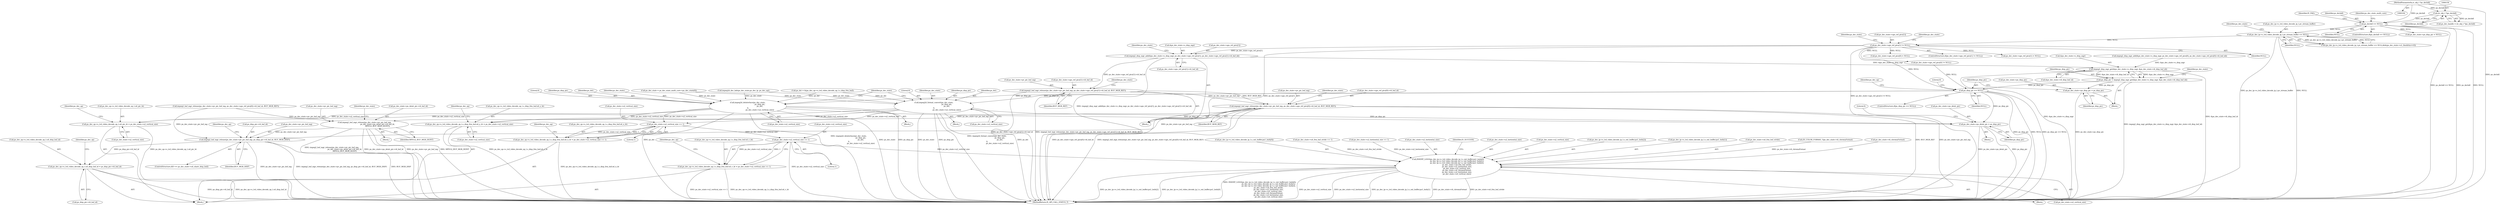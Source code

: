 digraph "0_Android_a86eb798d077b9b25c8f8c77e3c02c2f287c1ce7@array" {
"1000371" [label="(Call,impeg2_disp_mgr_add(&ps_dec_state->s_disp_mgr, ps_dec_state->aps_ref_pics[1], ps_dec_state->aps_ref_pics[1]->i4_buf_id))"];
"1000363" [label="(Call,ps_dec_state->aps_ref_pics[1] != NULL)"];
"1000265" [label="(Call,ps_dec_ip->s_ivd_video_decode_ip_t.pv_stream_buffer == NULL)"];
"1000159" [label="(Call,ps_dechdl == NULL)"];
"1000155" [label="(Call,(iv_obj_t *)ps_dechdl)"];
"1000105" [label="(MethodParameterIn,iv_obj_t *ps_dechdl)"];
"1000388" [label="(Call,impeg2_buf_mgr_release(ps_dec_state->pv_pic_buf_mg, ps_dec_state->aps_ref_pics[1]->i4_buf_id, BUF_MGR_REF))"];
"1000400" [label="(Call,impeg2_buf_mgr_release(ps_dec_state->pv_pic_buf_mg, ps_dec_state->aps_ref_pics[0]->i4_buf_id, BUF_MGR_REF))"];
"1000728" [label="(Call,impeg2_buf_mgr_release(ps_dec_state->pv_pic_buf_mg,\n                                               ps_dec_state->ps_deint_pic->i4_buf_id,\n                                               MPEG2_BUF_MGR_DEINT))"];
"1000749" [label="(Call,impeg2_buf_mgr_release(ps_dec_state->pv_pic_buf_mg, ps_disp_pic->i4_buf_id, BUF_MGR_DISP))"];
"1000782" [label="(Call,ps_dec_op->s_ivd_video_decode_op_t.u4_disp_buf_id = ps_disp_pic->i4_buf_id)"];
"1000490" [label="(Call,impeg2_disp_mgr_get(&ps_dec_state->s_disp_mgr, &ps_dec_state->i4_disp_buf_id))"];
"1000488" [label="(Call,ps_disp_pic = impeg2_disp_mgr_get(&ps_dec_state->s_disp_mgr, &ps_dec_state->i4_disp_buf_id))"];
"1000499" [label="(Call,ps_dec_state->ps_disp_pic = ps_disp_pic)"];
"1000505" [label="(Call,ps_disp_pic == NULL)"];
"1000700" [label="(Call,impeg2d_deinterlace(ps_dec_state,\n                                            ps_disp_pic,\n                                            ps_dst,\n 0,\n                                            ps_dec_state->u2_vertical_size))"];
"1000738" [label="(Call,ps_dec_state->ps_deint_pic = ps_disp_pic)"];
"1000757" [label="(Call,ps_dec_op->s_ivd_video_decode_op_t.u4_pic_ht = ps_dec_state->u2_vertical_size)"];
"1000851" [label="(Call,ps_dec_op->s_ivd_video_decode_op_t.s_disp_frm_buf.u4_y_ht = ps_dec_state->u2_vertical_size)"];
"1000896" [label="(Call,ps_dec_state->u2_vertical_size >> 1)"];
"1000888" [label="(Call,ps_dec_op->s_ivd_video_decode_op_t.s_disp_frm_buf.u4_u_ht = ps_dec_state->u2_vertical_size >> 1)"];
"1000935" [label="(Call,ps_dec_state->u2_vertical_size >> 1)"];
"1000927" [label="(Call,ps_dec_op->s_ivd_video_decode_op_t.s_disp_frm_buf.u4_v_ht = ps_dec_state->u2_vertical_size >> 1)"];
"1001040" [label="(Call,INSERT_LOGO(ps_dec_ip->s_ivd_video_decode_ip_t.s_out_buffer.pu1_bufs[0],\n                                ps_dec_ip->s_ivd_video_decode_ip_t.s_out_buffer.pu1_bufs[1],\n                                ps_dec_ip->s_ivd_video_decode_ip_t.s_out_buffer.pu1_bufs[2],\n                                ps_dec_state->u4_frm_buf_stride,\n                                ps_dec_state->u2_horizontal_size,\n                                ps_dec_state->u2_vertical_size,\n                                ps_dec_state->i4_chromaFormat,\n                                ps_dec_state->u2_horizontal_size,\n                                ps_dec_state->u2_vertical_size))"];
"1000710" [label="(Call,impeg2d_format_convert(ps_dec_state,\n                                               ps_disp_pic,\n                                               ps_dst,\n 0,\n                                               ps_dec_state->u2_vertical_size))"];
"1001041" [label="(Call,ps_dec_ip->s_ivd_video_decode_ip_t.s_out_buffer.pu1_bufs[0])"];
"1000700" [label="(Call,impeg2d_deinterlace(ps_dec_state,\n                                            ps_disp_pic,\n                                            ps_dst,\n 0,\n                                            ps_dec_state->u2_vertical_size))"];
"1000490" [label="(Call,impeg2_disp_mgr_get(&ps_dec_state->s_disp_mgr, &ps_dec_state->i4_disp_buf_id))"];
"1000419" [label="(Call,ps_dec_state->aps_ref_pics[0] = NULL)"];
"1000160" [label="(Identifier,ps_dechdl)"];
"1000491" [label="(Call,&ps_dec_state->s_disp_mgr)"];
"1000401" [label="(Call,ps_dec_state->pv_pic_buf_mg)"];
"1000400" [label="(Call,impeg2_buf_mgr_release(ps_dec_state->pv_pic_buf_mg, ps_dec_state->aps_ref_pics[0]->i4_buf_id, BUF_MGR_REF))"];
"1000782" [label="(Call,ps_dec_op->s_ivd_video_decode_op_t.u4_disp_buf_id = ps_disp_pic->i4_buf_id)"];
"1000415" [label="(Identifier,ps_dec_state)"];
"1000157" [label="(Identifier,ps_dechdl)"];
"1000783" [label="(Call,ps_dec_op->s_ivd_video_decode_op_t.u4_disp_buf_id)"];
"1000727" [label="(Block,)"];
"1000431" [label="(Identifier,ps_dec_state)"];
"1000159" [label="(Call,ps_dechdl == NULL)"];
"1000922" [label="(Call,ps_dec_state->u4_frm_buf_stride >> 1)"];
"1000859" [label="(Call,ps_dec_state->u2_vertical_size)"];
"1000507" [label="(Identifier,NULL)"];
"1000909" [label="(Call,ps_dec_state->u2_horizontal_size >> 1)"];
"1000390" [label="(Identifier,ps_dec_state)"];
"1000499" [label="(Call,ps_dec_state->ps_disp_pic = ps_disp_pic)"];
"1000742" [label="(Identifier,ps_disp_pic)"];
"1000794" [label="(Identifier,ps_dec_op)"];
"1000517" [label="(Block,)"];
"1000896" [label="(Call,ps_dec_state->u2_vertical_size >> 1)"];
"1000944" [label="(Identifier,ps_dec_op)"];
"1001071" [label="(Call,ps_dec_state->u2_horizontal_size)"];
"1000722" [label="(Block,)"];
"1000866" [label="(Identifier,ps_dec_op)"];
"1000852" [label="(Call,ps_dec_op->s_ivd_video_decode_op_t.s_disp_frm_buf.u4_y_ht)"];
"1000743" [label="(ControlStructure,if(0 == ps_dec_state->u4_share_disp_buf))"];
"1000758" [label="(Call,ps_dec_op->s_ivd_video_decode_op_t.u4_pic_ht)"];
"1000274" [label="(Identifier,ps_dec_state)"];
"1000361" [label="(Block,)"];
"1000372" [label="(Call,&ps_dec_state->s_disp_mgr)"];
"1000763" [label="(Call,ps_dec_state->u2_vertical_size)"];
"1000362" [label="(ControlStructure,if(ps_dec_state->aps_ref_pics[1] != NULL))"];
"1001087" [label="(Identifier,IV_SUCCESS)"];
"1001689" [label="(MethodReturn,IV_API_CALL_STATUS_T)"];
"1000710" [label="(Call,impeg2d_format_convert(ps_dec_state,\n                                               ps_disp_pic,\n                                               ps_dst,\n 0,\n                                               ps_dec_state->u2_vertical_size))"];
"1001080" [label="(Call,ps_dec_state->u2_horizontal_size)"];
"1000712" [label="(Identifier,ps_disp_pic)"];
"1000737" [label="(Identifier,MPEG2_BUF_MGR_DEINT)"];
"1000745" [label="(Literal,0)"];
"1000266" [label="(Call,ps_dec_ip->s_ivd_video_decode_ip_t.pv_stream_buffer)"];
"1001074" [label="(Call,ps_dec_state->u2_vertical_size)"];
"1000713" [label="(Identifier,ps_dst)"];
"1000704" [label="(Literal,0)"];
"1000170" [label="(Call,ps_dec_state = ps_dec_state_multi_core->ps_dec_state[0])"];
"1000161" [label="(Identifier,NULL)"];
"1000402" [label="(Identifier,ps_dec_state)"];
"1001059" [label="(Call,ps_dec_ip->s_ivd_video_decode_ip_t.s_out_buffer.pu1_bufs[2])"];
"1000371" [label="(Call,impeg2_disp_mgr_add(&ps_dec_state->s_disp_mgr, ps_dec_state->aps_ref_pics[1], ps_dec_state->aps_ref_pics[1]->i4_buf_id))"];
"1000521" [label="(Literal,0)"];
"1000331" [label="(Call,impeg2d_dec_hdr(ps_dec_state,ps_dec_ip ,ps_dec_op))"];
"1000166" [label="(Identifier,ps_dec_state_multi_core)"];
"1000757" [label="(Call,ps_dec_op->s_ivd_video_decode_op_t.u4_pic_ht = ps_dec_state->u2_vertical_size)"];
"1000376" [label="(Call,ps_dec_state->aps_ref_pics[1])"];
"1000720" [label="(Identifier,ps_dec_state)"];
"1000428" [label="(Call,ps_dec_state->aps_ref_pics[0] != NULL)"];
"1000505" [label="(Call,ps_disp_pic == NULL)"];
"1000729" [label="(Call,ps_dec_state->pv_pic_buf_mg)"];
"1001039" [label="(Block,)"];
"1000739" [label="(Call,ps_dec_state->ps_deint_pic)"];
"1000740" [label="(Identifier,ps_dec_state)"];
"1000489" [label="(Identifier,ps_disp_pic)"];
"1000399" [label="(Identifier,BUF_MGR_REF)"];
"1000488" [label="(Call,ps_disp_pic = impeg2_disp_mgr_get(&ps_dec_state->s_disp_mgr, &ps_dec_state->i4_disp_buf_id))"];
"1000436" [label="(Call,impeg2_disp_mgr_add(&ps_dec_state->s_disp_mgr, ps_dec_state->aps_ref_pics[0], ps_dec_state->aps_ref_pics[0]->i4_buf_id))"];
"1000928" [label="(Call,ps_dec_op->s_ivd_video_decode_op_t.s_disp_frm_buf.u4_v_ht)"];
"1000389" [label="(Call,ps_dec_state->pv_pic_buf_mg)"];
"1000265" [label="(Call,ps_dec_ip->s_ivd_video_decode_ip_t.pv_stream_buffer == NULL)"];
"1000153" [label="(Call,ps_dec_handle = (iv_obj_t *)ps_dechdl)"];
"1000504" [label="(ControlStructure,if(ps_disp_pic == NULL))"];
"1001040" [label="(Call,INSERT_LOGO(ps_dec_ip->s_ivd_video_decode_ip_t.s_out_buffer.pu1_bufs[0],\n                                ps_dec_ip->s_ivd_video_decode_ip_t.s_out_buffer.pu1_bufs[1],\n                                ps_dec_ip->s_ivd_video_decode_ip_t.s_out_buffer.pu1_bufs[2],\n                                ps_dec_state->u4_frm_buf_stride,\n                                ps_dec_state->u2_horizontal_size,\n                                ps_dec_state->u2_vertical_size,\n                                ps_dec_state->i4_chromaFormat,\n                                ps_dec_state->u2_horizontal_size,\n                                ps_dec_state->u2_vertical_size))"];
"1000905" [label="(Identifier,ps_dec_op)"];
"1000699" [label="(Block,)"];
"1000164" [label="(Identifier,IV_FAIL)"];
"1000750" [label="(Call,ps_dec_state->pv_pic_buf_mg)"];
"1000370" [label="(Block,)"];
"1000364" [label="(Call,ps_dec_state->aps_ref_pics[1])"];
"1000728" [label="(Call,impeg2_buf_mgr_release(ps_dec_state->pv_pic_buf_mg,\n                                               ps_dec_state->ps_deint_pic->i4_buf_id,\n                                               MPEG2_BUF_MGR_DEINT))"];
"1000412" [label="(Call,ps_dec_state->aps_ref_pics[1] = NULL)"];
"1001083" [label="(Call,ps_dec_state->u2_vertical_size)"];
"1000705" [label="(Call,ps_dec_state->u2_vertical_size)"];
"1000512" [label="(Identifier,ps_dec_op)"];
"1000105" [label="(MethodParameterIn,iv_obj_t *ps_dechdl)"];
"1001050" [label="(Call,ps_dec_ip->s_ivd_video_decode_ip_t.s_out_buffer.pu1_bufs[1])"];
"1000927" [label="(Call,ps_dec_op->s_ivd_video_decode_op_t.s_disp_frm_buf.u4_v_ht = ps_dec_state->u2_vertical_size >> 1)"];
"1001068" [label="(Call,ps_dec_state->u4_frm_buf_stride)"];
"1000453" [label="(Call,impeg2_buf_mgr_release(ps_dec_state->pv_pic_buf_mg, ps_dec_state->aps_ref_pics[0]->i4_buf_id, BUF_MGR_REF))"];
"1000889" [label="(Call,ps_dec_op->s_ivd_video_decode_op_t.s_disp_frm_buf.u4_u_ht)"];
"1000363" [label="(Call,ps_dec_state->aps_ref_pics[1] != NULL)"];
"1000939" [label="(Literal,1)"];
"1000788" [label="(Call,ps_disp_pic->i4_buf_id)"];
"1000702" [label="(Identifier,ps_disp_pic)"];
"1000769" [label="(Identifier,ps_dec_op)"];
"1000271" [label="(Identifier,NULL)"];
"1000900" [label="(Literal,1)"];
"1000703" [label="(Identifier,ps_dst)"];
"1000381" [label="(Call,ps_dec_state->aps_ref_pics[1]->i4_buf_id)"];
"1000369" [label="(Identifier,NULL)"];
"1000404" [label="(Call,ps_dec_state->aps_ref_pics[0]->i4_buf_id)"];
"1000760" [label="(Identifier,ps_dec_op)"];
"1000681" [label="(Call,ps_dst = &(ps_dec_op->s_ivd_video_decode_op_t.s_disp_frm_buf))"];
"1000500" [label="(Call,ps_dec_state->ps_disp_pic)"];
"1000732" [label="(Call,ps_dec_state->ps_deint_pic->i4_buf_id)"];
"1000806" [label="(Call,(IV_COLOR_FORMAT_T)ps_dec_state->i4_chromaFormat)"];
"1000897" [label="(Call,ps_dec_state->u2_vertical_size)"];
"1000506" [label="(Identifier,ps_disp_pic)"];
"1000374" [label="(Identifier,ps_dec_state)"];
"1000392" [label="(Call,ps_dec_state->aps_ref_pics[1]->i4_buf_id)"];
"1000851" [label="(Call,ps_dec_op->s_ivd_video_decode_op_t.s_disp_frm_buf.u4_y_ht = ps_dec_state->u2_vertical_size)"];
"1000753" [label="(Call,ps_disp_pic->i4_buf_id)"];
"1000714" [label="(Literal,0)"];
"1000936" [label="(Call,ps_dec_state->u2_vertical_size)"];
"1000388" [label="(Call,impeg2_buf_mgr_release(ps_dec_state->pv_pic_buf_mg, ps_dec_state->aps_ref_pics[1]->i4_buf_id, BUF_MGR_REF))"];
"1000264" [label="(Call,(ps_dec_ip->s_ivd_video_decode_ip_t.pv_stream_buffer == NULL)&&(ps_dec_state->u1_flushfrm==0))"];
"1000711" [label="(Identifier,ps_dec_state)"];
"1000935" [label="(Call,ps_dec_state->u2_vertical_size >> 1)"];
"1000888" [label="(Call,ps_dec_op->s_ivd_video_decode_op_t.s_disp_frm_buf.u4_u_ht = ps_dec_state->u2_vertical_size >> 1)"];
"1000756" [label="(Identifier,BUF_MGR_DISP)"];
"1000503" [label="(Identifier,ps_disp_pic)"];
"1000709" [label="(Block,)"];
"1000155" [label="(Call,(iv_obj_t *)ps_dechdl)"];
"1000158" [label="(ControlStructure,if(ps_dechdl == NULL))"];
"1000749" [label="(Call,impeg2_buf_mgr_release(ps_dec_state->pv_pic_buf_mg, ps_disp_pic->i4_buf_id, BUF_MGR_DISP))"];
"1000501" [label="(Identifier,ps_dec_state)"];
"1000701" [label="(Identifier,ps_dec_state)"];
"1000738" [label="(Call,ps_dec_state->ps_deint_pic = ps_disp_pic)"];
"1001077" [label="(Call,ps_dec_state->i4_chromaFormat)"];
"1000239" [label="(Call,ps_dec_state->ps_disp_pic = NULL)"];
"1000715" [label="(Call,ps_dec_state->u2_vertical_size)"];
"1000495" [label="(Call,&ps_dec_state->i4_disp_buf_id)"];
"1000411" [label="(Identifier,BUF_MGR_REF)"];
"1000371" -> "1000370"  [label="AST: "];
"1000371" -> "1000381"  [label="CFG: "];
"1000372" -> "1000371"  [label="AST: "];
"1000376" -> "1000371"  [label="AST: "];
"1000381" -> "1000371"  [label="AST: "];
"1000390" -> "1000371"  [label="CFG: "];
"1000371" -> "1001689"  [label="DDG: impeg2_disp_mgr_add(&ps_dec_state->s_disp_mgr, ps_dec_state->aps_ref_pics[1], ps_dec_state->aps_ref_pics[1]->i4_buf_id)"];
"1000363" -> "1000371"  [label="DDG: ps_dec_state->aps_ref_pics[1]"];
"1000371" -> "1000388"  [label="DDG: ps_dec_state->aps_ref_pics[1]->i4_buf_id"];
"1000371" -> "1000490"  [label="DDG: &ps_dec_state->s_disp_mgr"];
"1000363" -> "1000362"  [label="AST: "];
"1000363" -> "1000369"  [label="CFG: "];
"1000364" -> "1000363"  [label="AST: "];
"1000369" -> "1000363"  [label="AST: "];
"1000374" -> "1000363"  [label="CFG: "];
"1000431" -> "1000363"  [label="CFG: "];
"1000363" -> "1001689"  [label="DDG: ps_dec_state->aps_ref_pics[1]"];
"1000363" -> "1001689"  [label="DDG: ps_dec_state->aps_ref_pics[1] != NULL"];
"1000265" -> "1000363"  [label="DDG: NULL"];
"1000363" -> "1000412"  [label="DDG: NULL"];
"1000363" -> "1000419"  [label="DDG: NULL"];
"1000363" -> "1000428"  [label="DDG: NULL"];
"1000363" -> "1000505"  [label="DDG: NULL"];
"1000265" -> "1000264"  [label="AST: "];
"1000265" -> "1000271"  [label="CFG: "];
"1000266" -> "1000265"  [label="AST: "];
"1000271" -> "1000265"  [label="AST: "];
"1000274" -> "1000265"  [label="CFG: "];
"1000264" -> "1000265"  [label="CFG: "];
"1000265" -> "1001689"  [label="DDG: ps_dec_ip->s_ivd_video_decode_ip_t.pv_stream_buffer"];
"1000265" -> "1001689"  [label="DDG: NULL"];
"1000265" -> "1000264"  [label="DDG: ps_dec_ip->s_ivd_video_decode_ip_t.pv_stream_buffer"];
"1000265" -> "1000264"  [label="DDG: NULL"];
"1000159" -> "1000265"  [label="DDG: NULL"];
"1000159" -> "1000158"  [label="AST: "];
"1000159" -> "1000161"  [label="CFG: "];
"1000160" -> "1000159"  [label="AST: "];
"1000161" -> "1000159"  [label="AST: "];
"1000164" -> "1000159"  [label="CFG: "];
"1000166" -> "1000159"  [label="CFG: "];
"1000159" -> "1001689"  [label="DDG: ps_dechdl == NULL"];
"1000159" -> "1001689"  [label="DDG: ps_dechdl"];
"1000159" -> "1001689"  [label="DDG: NULL"];
"1000155" -> "1000159"  [label="DDG: ps_dechdl"];
"1000105" -> "1000159"  [label="DDG: ps_dechdl"];
"1000159" -> "1000239"  [label="DDG: NULL"];
"1000155" -> "1000153"  [label="AST: "];
"1000155" -> "1000157"  [label="CFG: "];
"1000156" -> "1000155"  [label="AST: "];
"1000157" -> "1000155"  [label="AST: "];
"1000153" -> "1000155"  [label="CFG: "];
"1000155" -> "1000153"  [label="DDG: ps_dechdl"];
"1000105" -> "1000155"  [label="DDG: ps_dechdl"];
"1000105" -> "1000104"  [label="AST: "];
"1000105" -> "1001689"  [label="DDG: ps_dechdl"];
"1000388" -> "1000370"  [label="AST: "];
"1000388" -> "1000399"  [label="CFG: "];
"1000389" -> "1000388"  [label="AST: "];
"1000392" -> "1000388"  [label="AST: "];
"1000399" -> "1000388"  [label="AST: "];
"1000402" -> "1000388"  [label="CFG: "];
"1000388" -> "1001689"  [label="DDG: ps_dec_state->aps_ref_pics[1]->i4_buf_id"];
"1000388" -> "1001689"  [label="DDG: impeg2_buf_mgr_release(ps_dec_state->pv_pic_buf_mg, ps_dec_state->aps_ref_pics[1]->i4_buf_id, BUF_MGR_REF)"];
"1000388" -> "1000400"  [label="DDG: ps_dec_state->pv_pic_buf_mg"];
"1000388" -> "1000400"  [label="DDG: BUF_MGR_REF"];
"1000400" -> "1000370"  [label="AST: "];
"1000400" -> "1000411"  [label="CFG: "];
"1000401" -> "1000400"  [label="AST: "];
"1000404" -> "1000400"  [label="AST: "];
"1000411" -> "1000400"  [label="AST: "];
"1000415" -> "1000400"  [label="CFG: "];
"1000400" -> "1001689"  [label="DDG: BUF_MGR_REF"];
"1000400" -> "1001689"  [label="DDG: ps_dec_state->pv_pic_buf_mg"];
"1000400" -> "1001689"  [label="DDG: ps_dec_state->aps_ref_pics[0]->i4_buf_id"];
"1000400" -> "1001689"  [label="DDG: impeg2_buf_mgr_release(ps_dec_state->pv_pic_buf_mg, ps_dec_state->aps_ref_pics[0]->i4_buf_id, BUF_MGR_REF)"];
"1000400" -> "1000728"  [label="DDG: ps_dec_state->pv_pic_buf_mg"];
"1000400" -> "1000749"  [label="DDG: ps_dec_state->pv_pic_buf_mg"];
"1000728" -> "1000727"  [label="AST: "];
"1000728" -> "1000737"  [label="CFG: "];
"1000729" -> "1000728"  [label="AST: "];
"1000732" -> "1000728"  [label="AST: "];
"1000737" -> "1000728"  [label="AST: "];
"1000740" -> "1000728"  [label="CFG: "];
"1000728" -> "1001689"  [label="DDG: ps_dec_state->pv_pic_buf_mg"];
"1000728" -> "1001689"  [label="DDG: MPEG2_BUF_MGR_DEINT"];
"1000728" -> "1001689"  [label="DDG: impeg2_buf_mgr_release(ps_dec_state->pv_pic_buf_mg,\n                                               ps_dec_state->ps_deint_pic->i4_buf_id,\n                                               MPEG2_BUF_MGR_DEINT)"];
"1000728" -> "1001689"  [label="DDG: ps_dec_state->ps_deint_pic->i4_buf_id"];
"1000453" -> "1000728"  [label="DDG: ps_dec_state->pv_pic_buf_mg"];
"1000728" -> "1000749"  [label="DDG: ps_dec_state->pv_pic_buf_mg"];
"1000749" -> "1000743"  [label="AST: "];
"1000749" -> "1000756"  [label="CFG: "];
"1000750" -> "1000749"  [label="AST: "];
"1000753" -> "1000749"  [label="AST: "];
"1000756" -> "1000749"  [label="AST: "];
"1000760" -> "1000749"  [label="CFG: "];
"1000749" -> "1001689"  [label="DDG: ps_dec_state->pv_pic_buf_mg"];
"1000749" -> "1001689"  [label="DDG: impeg2_buf_mgr_release(ps_dec_state->pv_pic_buf_mg, ps_disp_pic->i4_buf_id, BUF_MGR_DISP)"];
"1000749" -> "1001689"  [label="DDG: BUF_MGR_DISP"];
"1000453" -> "1000749"  [label="DDG: ps_dec_state->pv_pic_buf_mg"];
"1000749" -> "1000782"  [label="DDG: ps_disp_pic->i4_buf_id"];
"1000782" -> "1000517"  [label="AST: "];
"1000782" -> "1000788"  [label="CFG: "];
"1000783" -> "1000782"  [label="AST: "];
"1000788" -> "1000782"  [label="AST: "];
"1000794" -> "1000782"  [label="CFG: "];
"1000782" -> "1001689"  [label="DDG: ps_disp_pic->i4_buf_id"];
"1000782" -> "1001689"  [label="DDG: ps_dec_op->s_ivd_video_decode_op_t.u4_disp_buf_id"];
"1000490" -> "1000488"  [label="AST: "];
"1000490" -> "1000495"  [label="CFG: "];
"1000491" -> "1000490"  [label="AST: "];
"1000495" -> "1000490"  [label="AST: "];
"1000488" -> "1000490"  [label="CFG: "];
"1000490" -> "1001689"  [label="DDG: &ps_dec_state->i4_disp_buf_id"];
"1000490" -> "1001689"  [label="DDG: &ps_dec_state->s_disp_mgr"];
"1000490" -> "1000488"  [label="DDG: &ps_dec_state->s_disp_mgr"];
"1000490" -> "1000488"  [label="DDG: &ps_dec_state->i4_disp_buf_id"];
"1000436" -> "1000490"  [label="DDG: &ps_dec_state->s_disp_mgr"];
"1000488" -> "1000361"  [label="AST: "];
"1000489" -> "1000488"  [label="AST: "];
"1000501" -> "1000488"  [label="CFG: "];
"1000488" -> "1001689"  [label="DDG: impeg2_disp_mgr_get(&ps_dec_state->s_disp_mgr, &ps_dec_state->i4_disp_buf_id)"];
"1000488" -> "1000499"  [label="DDG: ps_disp_pic"];
"1000488" -> "1000505"  [label="DDG: ps_disp_pic"];
"1000499" -> "1000361"  [label="AST: "];
"1000499" -> "1000503"  [label="CFG: "];
"1000500" -> "1000499"  [label="AST: "];
"1000503" -> "1000499"  [label="AST: "];
"1000506" -> "1000499"  [label="CFG: "];
"1000499" -> "1001689"  [label="DDG: ps_dec_state->ps_disp_pic"];
"1000505" -> "1000504"  [label="AST: "];
"1000505" -> "1000507"  [label="CFG: "];
"1000506" -> "1000505"  [label="AST: "];
"1000507" -> "1000505"  [label="AST: "];
"1000512" -> "1000505"  [label="CFG: "];
"1000521" -> "1000505"  [label="CFG: "];
"1000505" -> "1001689"  [label="DDG: ps_disp_pic"];
"1000505" -> "1001689"  [label="DDG: NULL"];
"1000505" -> "1001689"  [label="DDG: ps_disp_pic == NULL"];
"1000428" -> "1000505"  [label="DDG: NULL"];
"1000505" -> "1000700"  [label="DDG: ps_disp_pic"];
"1000505" -> "1000710"  [label="DDG: ps_disp_pic"];
"1000505" -> "1000738"  [label="DDG: ps_disp_pic"];
"1000700" -> "1000699"  [label="AST: "];
"1000700" -> "1000705"  [label="CFG: "];
"1000701" -> "1000700"  [label="AST: "];
"1000702" -> "1000700"  [label="AST: "];
"1000703" -> "1000700"  [label="AST: "];
"1000704" -> "1000700"  [label="AST: "];
"1000705" -> "1000700"  [label="AST: "];
"1000720" -> "1000700"  [label="CFG: "];
"1000700" -> "1001689"  [label="DDG: impeg2d_deinterlace(ps_dec_state,\n                                            ps_disp_pic,\n                                            ps_dst,\n 0,\n                                            ps_dec_state->u2_vertical_size)"];
"1000700" -> "1001689"  [label="DDG: ps_dec_state"];
"1000700" -> "1001689"  [label="DDG: ps_disp_pic"];
"1000700" -> "1001689"  [label="DDG: ps_dst"];
"1000331" -> "1000700"  [label="DDG: ps_dec_state"];
"1000170" -> "1000700"  [label="DDG: ps_dec_state"];
"1000681" -> "1000700"  [label="DDG: ps_dst"];
"1000700" -> "1000738"  [label="DDG: ps_disp_pic"];
"1000700" -> "1000757"  [label="DDG: ps_dec_state->u2_vertical_size"];
"1000700" -> "1000851"  [label="DDG: ps_dec_state->u2_vertical_size"];
"1000700" -> "1000896"  [label="DDG: ps_dec_state->u2_vertical_size"];
"1000738" -> "1000722"  [label="AST: "];
"1000738" -> "1000742"  [label="CFG: "];
"1000739" -> "1000738"  [label="AST: "];
"1000742" -> "1000738"  [label="AST: "];
"1000745" -> "1000738"  [label="CFG: "];
"1000738" -> "1001689"  [label="DDG: ps_disp_pic"];
"1000738" -> "1001689"  [label="DDG: ps_dec_state->ps_deint_pic"];
"1000710" -> "1000738"  [label="DDG: ps_disp_pic"];
"1000757" -> "1000517"  [label="AST: "];
"1000757" -> "1000763"  [label="CFG: "];
"1000758" -> "1000757"  [label="AST: "];
"1000763" -> "1000757"  [label="AST: "];
"1000769" -> "1000757"  [label="CFG: "];
"1000757" -> "1001689"  [label="DDG: ps_dec_op->s_ivd_video_decode_op_t.u4_pic_ht"];
"1000710" -> "1000757"  [label="DDG: ps_dec_state->u2_vertical_size"];
"1000851" -> "1000517"  [label="AST: "];
"1000851" -> "1000859"  [label="CFG: "];
"1000852" -> "1000851"  [label="AST: "];
"1000859" -> "1000851"  [label="AST: "];
"1000866" -> "1000851"  [label="CFG: "];
"1000851" -> "1001689"  [label="DDG: ps_dec_op->s_ivd_video_decode_op_t.s_disp_frm_buf.u4_y_ht"];
"1000710" -> "1000851"  [label="DDG: ps_dec_state->u2_vertical_size"];
"1000896" -> "1000888"  [label="AST: "];
"1000896" -> "1000900"  [label="CFG: "];
"1000897" -> "1000896"  [label="AST: "];
"1000900" -> "1000896"  [label="AST: "];
"1000888" -> "1000896"  [label="CFG: "];
"1000896" -> "1000888"  [label="DDG: ps_dec_state->u2_vertical_size"];
"1000896" -> "1000888"  [label="DDG: 1"];
"1000710" -> "1000896"  [label="DDG: ps_dec_state->u2_vertical_size"];
"1000896" -> "1000935"  [label="DDG: ps_dec_state->u2_vertical_size"];
"1000888" -> "1000517"  [label="AST: "];
"1000889" -> "1000888"  [label="AST: "];
"1000905" -> "1000888"  [label="CFG: "];
"1000888" -> "1001689"  [label="DDG: ps_dec_op->s_ivd_video_decode_op_t.s_disp_frm_buf.u4_u_ht"];
"1000935" -> "1000927"  [label="AST: "];
"1000935" -> "1000939"  [label="CFG: "];
"1000936" -> "1000935"  [label="AST: "];
"1000939" -> "1000935"  [label="AST: "];
"1000927" -> "1000935"  [label="CFG: "];
"1000935" -> "1001689"  [label="DDG: ps_dec_state->u2_vertical_size"];
"1000935" -> "1000927"  [label="DDG: ps_dec_state->u2_vertical_size"];
"1000935" -> "1000927"  [label="DDG: 1"];
"1000935" -> "1001040"  [label="DDG: ps_dec_state->u2_vertical_size"];
"1000927" -> "1000517"  [label="AST: "];
"1000928" -> "1000927"  [label="AST: "];
"1000944" -> "1000927"  [label="CFG: "];
"1000927" -> "1001689"  [label="DDG: ps_dec_state->u2_vertical_size >> 1"];
"1000927" -> "1001689"  [label="DDG: ps_dec_op->s_ivd_video_decode_op_t.s_disp_frm_buf.u4_v_ht"];
"1001040" -> "1001039"  [label="AST: "];
"1001040" -> "1001083"  [label="CFG: "];
"1001041" -> "1001040"  [label="AST: "];
"1001050" -> "1001040"  [label="AST: "];
"1001059" -> "1001040"  [label="AST: "];
"1001068" -> "1001040"  [label="AST: "];
"1001071" -> "1001040"  [label="AST: "];
"1001074" -> "1001040"  [label="AST: "];
"1001077" -> "1001040"  [label="AST: "];
"1001080" -> "1001040"  [label="AST: "];
"1001083" -> "1001040"  [label="AST: "];
"1001087" -> "1001040"  [label="CFG: "];
"1001040" -> "1001689"  [label="DDG: ps_dec_ip->s_ivd_video_decode_ip_t.s_out_buffer.pu1_bufs[0]"];
"1001040" -> "1001689"  [label="DDG: INSERT_LOGO(ps_dec_ip->s_ivd_video_decode_ip_t.s_out_buffer.pu1_bufs[0],\n                                ps_dec_ip->s_ivd_video_decode_ip_t.s_out_buffer.pu1_bufs[1],\n                                ps_dec_ip->s_ivd_video_decode_ip_t.s_out_buffer.pu1_bufs[2],\n                                ps_dec_state->u4_frm_buf_stride,\n                                ps_dec_state->u2_horizontal_size,\n                                ps_dec_state->u2_vertical_size,\n                                ps_dec_state->i4_chromaFormat,\n                                ps_dec_state->u2_horizontal_size,\n                                ps_dec_state->u2_vertical_size)"];
"1001040" -> "1001689"  [label="DDG: ps_dec_state->u2_vertical_size"];
"1001040" -> "1001689"  [label="DDG: ps_dec_state->u2_horizontal_size"];
"1001040" -> "1001689"  [label="DDG: ps_dec_ip->s_ivd_video_decode_ip_t.s_out_buffer.pu1_bufs[1]"];
"1001040" -> "1001689"  [label="DDG: ps_dec_state->i4_chromaFormat"];
"1001040" -> "1001689"  [label="DDG: ps_dec_state->u4_frm_buf_stride"];
"1001040" -> "1001689"  [label="DDG: ps_dec_ip->s_ivd_video_decode_ip_t.s_out_buffer.pu1_bufs[2]"];
"1000922" -> "1001040"  [label="DDG: ps_dec_state->u4_frm_buf_stride"];
"1000909" -> "1001040"  [label="DDG: ps_dec_state->u2_horizontal_size"];
"1000806" -> "1001040"  [label="DDG: ps_dec_state->i4_chromaFormat"];
"1000710" -> "1000709"  [label="AST: "];
"1000710" -> "1000715"  [label="CFG: "];
"1000711" -> "1000710"  [label="AST: "];
"1000712" -> "1000710"  [label="AST: "];
"1000713" -> "1000710"  [label="AST: "];
"1000714" -> "1000710"  [label="AST: "];
"1000715" -> "1000710"  [label="AST: "];
"1000720" -> "1000710"  [label="CFG: "];
"1000710" -> "1001689"  [label="DDG: ps_dec_state"];
"1000710" -> "1001689"  [label="DDG: ps_disp_pic"];
"1000710" -> "1001689"  [label="DDG: impeg2d_format_convert(ps_dec_state,\n                                               ps_disp_pic,\n                                               ps_dst,\n 0,\n                                               ps_dec_state->u2_vertical_size)"];
"1000710" -> "1001689"  [label="DDG: ps_dst"];
"1000331" -> "1000710"  [label="DDG: ps_dec_state"];
"1000170" -> "1000710"  [label="DDG: ps_dec_state"];
"1000681" -> "1000710"  [label="DDG: ps_dst"];
}
